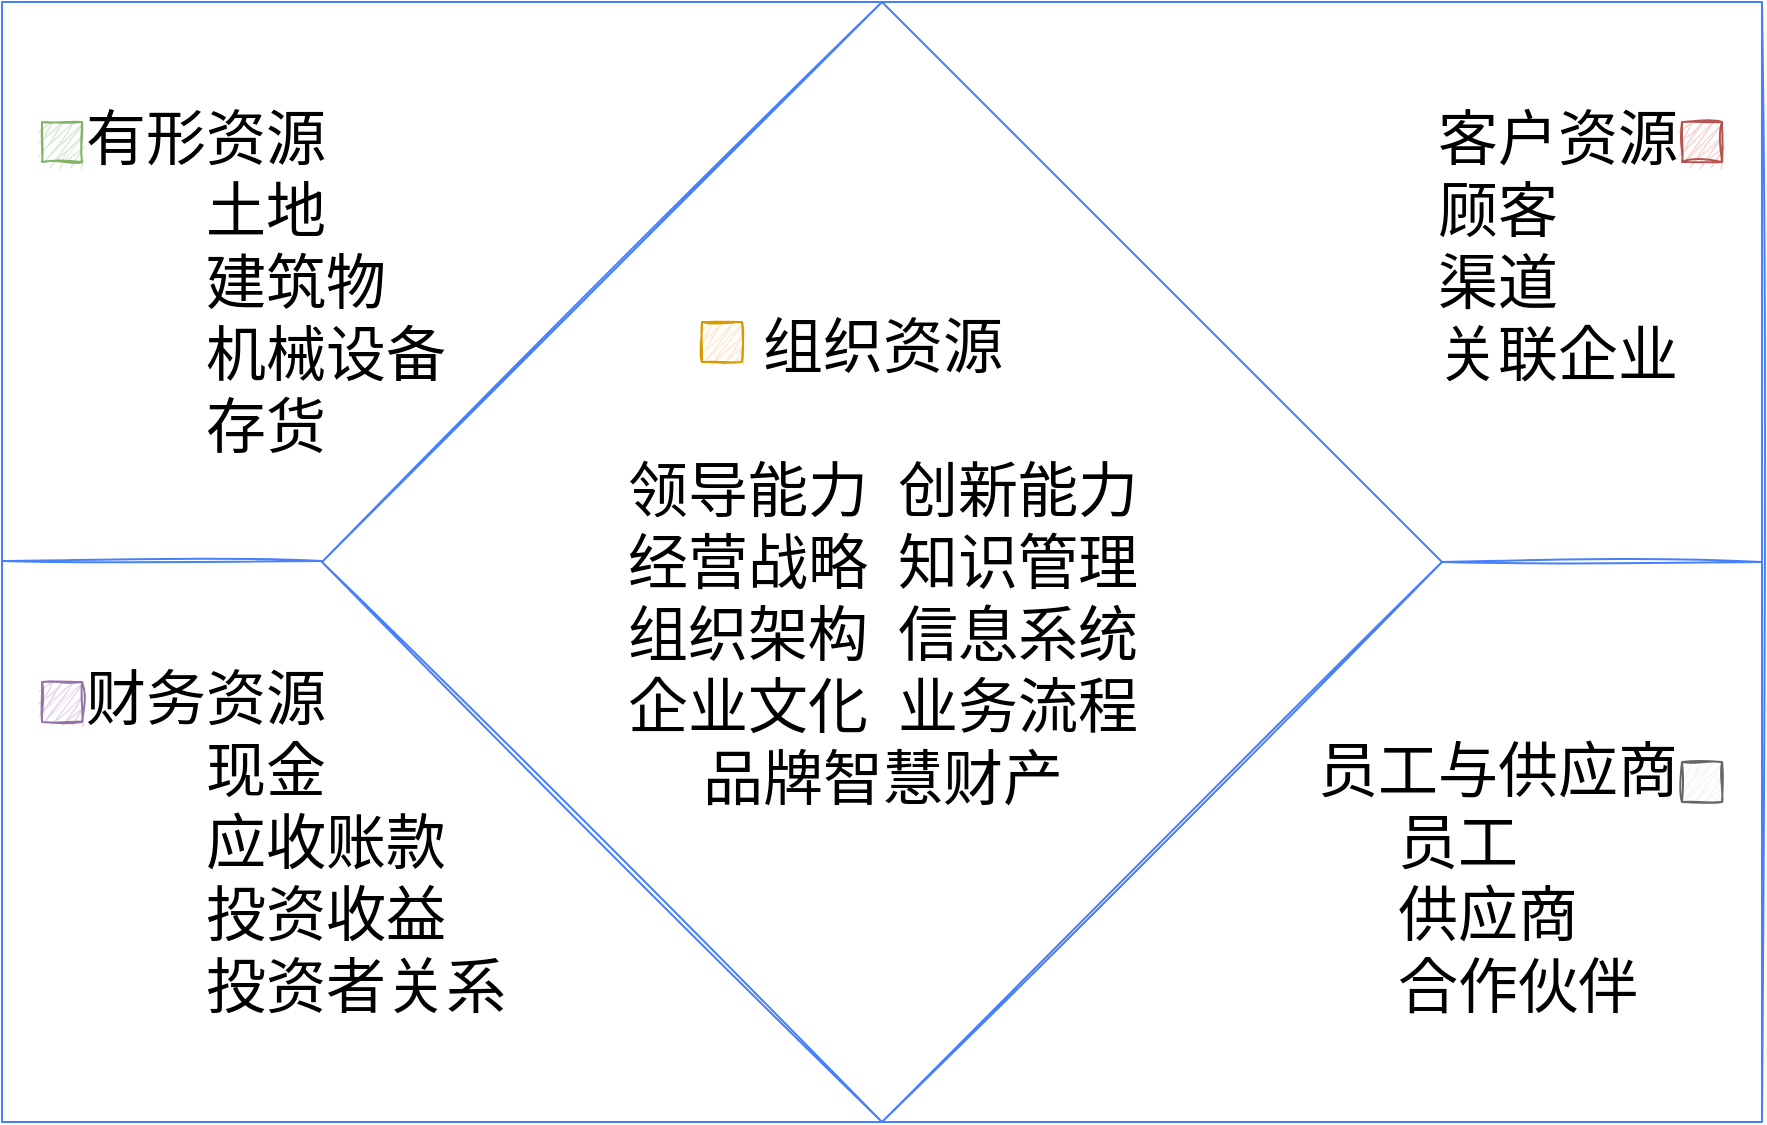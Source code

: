 <mxfile version="16.5.1" type="device"><diagram id="Y9iQJVWoiktOcHkr7fdC" name="Page-1"><mxGraphModel dx="1106" dy="997" grid="1" gridSize="10" guides="1" tooltips="1" connect="1" arrows="1" fold="1" page="1" pageScale="1" pageWidth="1600" pageHeight="900" math="0" shadow="0"><root><mxCell id="0"/><mxCell id="1" parent="0"/><mxCell id="WUud4VXrPzLQvlh7Qrkf-16" value="" style="group" vertex="1" connectable="0" parent="1"><mxGeometry x="40" y="40" width="880" height="560" as="geometry"/></mxCell><mxCell id="WUud4VXrPzLQvlh7Qrkf-1" value="" style="rounded=0;whiteSpace=wrap;html=1;sketch=1;shadow=0;fillColor=none;fontFamily=FZJingLeiS-R-GB;strokeColor=#487FFB;" vertex="1" parent="WUud4VXrPzLQvlh7Qrkf-16"><mxGeometry width="880" height="560" as="geometry"/></mxCell><mxCell id="WUud4VXrPzLQvlh7Qrkf-2" value="&lt;font style=&quot;font-size: 30px&quot;&gt;有形资源&lt;br&gt;&lt;span style=&quot;white-space: pre&quot;&gt;&#9;&lt;/span&gt;土地&lt;br&gt;&lt;span style=&quot;white-space: pre&quot;&gt;&#9;&lt;/span&gt;建筑物&lt;br&gt;&lt;span style=&quot;white-space: pre&quot;&gt;&#9;&lt;/span&gt;机械设备&lt;br&gt;&lt;span style=&quot;white-space: pre&quot;&gt;&#9;&lt;/span&gt;存货&lt;br&gt;&lt;/font&gt;" style="text;html=1;strokeColor=none;fillColor=none;align=left;verticalAlign=middle;whiteSpace=wrap;rounded=0;shadow=1;sketch=1;fontFamily=FZJingLeiS-R-GB;" vertex="1" parent="WUud4VXrPzLQvlh7Qrkf-16"><mxGeometry x="40" y="40" width="250" height="200" as="geometry"/></mxCell><mxCell id="WUud4VXrPzLQvlh7Qrkf-3" value="&lt;font style=&quot;font-size: 30px&quot;&gt;客户资源&lt;br&gt;&lt;/font&gt;&lt;blockquote style=&quot;margin: 0 0 0 40px ; border: none ; padding: 0px&quot;&gt;&lt;blockquote style=&quot;text-align: justify ; margin: 0px 0px 0px 40px ; border: none ; padding: 0px&quot;&gt;&lt;font style=&quot;font-size: 30px&quot;&gt;顾客&lt;/font&gt;&lt;/blockquote&gt;&lt;blockquote style=&quot;text-align: justify ; margin: 0px 0px 0px 40px ; border: none ; padding: 0px&quot;&gt;&lt;font style=&quot;font-size: 30px&quot;&gt;渠道&lt;/font&gt;&lt;/blockquote&gt;&lt;blockquote style=&quot;text-align: justify ; margin: 0px 0px 0px 40px ; border: none ; padding: 0px&quot;&gt;&lt;span style=&quot;font-size: 30px&quot;&gt;关联企业&lt;/span&gt;&lt;/blockquote&gt;&lt;/blockquote&gt;&lt;font style=&quot;font-size: 30px&quot;&gt;&lt;br&gt;&lt;/font&gt;" style="text;html=1;strokeColor=none;fillColor=none;align=right;verticalAlign=middle;whiteSpace=wrap;rounded=0;shadow=1;sketch=1;fontFamily=FZJingLeiS-R-GB;" vertex="1" parent="WUud4VXrPzLQvlh7Qrkf-16"><mxGeometry x="590" y="40" width="250" height="200" as="geometry"/></mxCell><mxCell id="WUud4VXrPzLQvlh7Qrkf-4" value="&lt;font style=&quot;font-size: 30px&quot;&gt;财务资源&lt;br&gt;&lt;span style=&quot;white-space: pre&quot;&gt;&#9;&lt;/span&gt;现金&lt;br&gt;&lt;span style=&quot;white-space: pre&quot;&gt;&#9;&lt;/span&gt;应收账款&lt;br&gt;&lt;span style=&quot;white-space: pre&quot;&gt;&#9;&lt;/span&gt;投资收益&lt;br&gt;&lt;span style=&quot;white-space: pre&quot;&gt;&#9;&lt;/span&gt;投资者关系&lt;br&gt;&lt;/font&gt;" style="text;html=1;strokeColor=none;fillColor=none;align=left;verticalAlign=middle;whiteSpace=wrap;rounded=0;shadow=1;sketch=1;fontFamily=FZJingLeiS-R-GB;" vertex="1" parent="WUud4VXrPzLQvlh7Qrkf-16"><mxGeometry x="40" y="320" width="250" height="200" as="geometry"/></mxCell><mxCell id="WUud4VXrPzLQvlh7Qrkf-5" value="&lt;font style=&quot;font-size: 30px&quot;&gt;&lt;br&gt;员工与供应商&lt;br&gt;&lt;/font&gt;&lt;blockquote style=&quot;margin: 0 0 0 40px ; border: none ; padding: 0px&quot;&gt;&lt;div style=&quot;text-align: justify&quot;&gt;&lt;span style=&quot;font-size: 30px&quot;&gt;员工&lt;/span&gt;&lt;/div&gt;&lt;span style=&quot;font-size: 30px&quot;&gt;&lt;div style=&quot;text-align: justify&quot;&gt;&lt;span&gt;供应商&lt;/span&gt;&lt;/div&gt;&lt;/span&gt;&lt;font style=&quot;font-size: 30px&quot;&gt;&lt;div style=&quot;text-align: justify&quot;&gt;&lt;span&gt;合作伙伴&lt;/span&gt;&lt;/div&gt;&lt;/font&gt;&lt;/blockquote&gt;" style="text;html=1;strokeColor=none;fillColor=none;align=right;verticalAlign=middle;whiteSpace=wrap;rounded=0;shadow=1;sketch=1;fontFamily=FZJingLeiS-R-GB;" vertex="1" parent="WUud4VXrPzLQvlh7Qrkf-16"><mxGeometry x="590" y="320" width="250" height="200" as="geometry"/></mxCell><mxCell id="WUud4VXrPzLQvlh7Qrkf-6" value="" style="rhombus;whiteSpace=wrap;html=1;shadow=0;sketch=1;fontFamily=FZJingLeiS-R-GB;fontSize=30;fillColor=none;strokeColor=#487FFB;" vertex="1" parent="WUud4VXrPzLQvlh7Qrkf-16"><mxGeometry x="160" width="560" height="560" as="geometry"/></mxCell><mxCell id="WUud4VXrPzLQvlh7Qrkf-7" value="&lt;div&gt;&lt;font style=&quot;font-size: 30px&quot;&gt;组织资源&lt;/font&gt;&lt;/div&gt;&lt;div&gt;&lt;font style=&quot;font-size: 30px&quot;&gt;&lt;br&gt;&lt;/font&gt;&lt;/div&gt;&lt;div&gt;&lt;font style=&quot;font-size: 30px&quot;&gt;领导能力&amp;nbsp; 创新能力&lt;/font&gt;&lt;/div&gt;&lt;div&gt;&lt;font style=&quot;font-size: 30px&quot;&gt;经营战略&amp;nbsp; 知识管理&lt;/font&gt;&lt;/div&gt;&lt;div&gt;&lt;font style=&quot;font-size: 30px&quot;&gt;组织架构&amp;nbsp; 信息系统&lt;/font&gt;&lt;/div&gt;&lt;div&gt;&lt;font style=&quot;font-size: 30px&quot;&gt;企业文化&amp;nbsp; 业务流程&lt;/font&gt;&lt;/div&gt;&lt;div&gt;&lt;font style=&quot;font-size: 30px&quot;&gt;品牌智慧财产&lt;/font&gt;&lt;/div&gt;" style="text;html=1;strokeColor=none;fillColor=none;align=center;verticalAlign=middle;whiteSpace=wrap;rounded=0;shadow=1;sketch=1;fontFamily=FZJingLeiS-R-GB;" vertex="1" parent="WUud4VXrPzLQvlh7Qrkf-16"><mxGeometry x="277.5" y="180" width="325" height="200" as="geometry"/></mxCell><mxCell id="WUud4VXrPzLQvlh7Qrkf-9" value="" style="endArrow=none;html=1;rounded=0;fontFamily=FZJingLeiS-R-GB;fontSize=30;sketch=1;strokeColor=#487FFB;" edge="1" parent="WUud4VXrPzLQvlh7Qrkf-16" source="WUud4VXrPzLQvlh7Qrkf-1"><mxGeometry width="50" height="50" relative="1" as="geometry"><mxPoint x="480" y="320" as="sourcePoint"/><mxPoint x="720" y="280" as="targetPoint"/></mxGeometry></mxCell><mxCell id="WUud4VXrPzLQvlh7Qrkf-10" value="" style="endArrow=none;html=1;rounded=0;fontFamily=FZJingLeiS-R-GB;fontSize=30;sketch=1;strokeColor=#487FFB;" edge="1" parent="WUud4VXrPzLQvlh7Qrkf-16"><mxGeometry width="50" height="50" relative="1" as="geometry"><mxPoint x="160" y="279.5" as="sourcePoint"/><mxPoint y="279.5" as="targetPoint"/></mxGeometry></mxCell><mxCell id="WUud4VXrPzLQvlh7Qrkf-11" value="" style="whiteSpace=wrap;html=1;aspect=fixed;shadow=0;sketch=1;fontFamily=FZJingLeiS-R-GB;fontSize=30;fillColor=#f5f5f5;fillStyle=zigzag;fontColor=#333333;strokeColor=#666666;" vertex="1" parent="WUud4VXrPzLQvlh7Qrkf-16"><mxGeometry x="840" y="380" width="20" height="20" as="geometry"/></mxCell><mxCell id="WUud4VXrPzLQvlh7Qrkf-12" value="" style="whiteSpace=wrap;html=1;aspect=fixed;shadow=0;sketch=1;fontFamily=FZJingLeiS-R-GB;fontSize=30;fillColor=#f8cecc;fillStyle=zigzag;strokeColor=#b85450;" vertex="1" parent="WUud4VXrPzLQvlh7Qrkf-16"><mxGeometry x="840" y="60" width="20" height="20" as="geometry"/></mxCell><mxCell id="WUud4VXrPzLQvlh7Qrkf-13" value="" style="whiteSpace=wrap;html=1;aspect=fixed;shadow=0;sketch=1;fontFamily=FZJingLeiS-R-GB;fontSize=30;fillColor=#e1d5e7;fillStyle=zigzag;strokeColor=#9673a6;" vertex="1" parent="WUud4VXrPzLQvlh7Qrkf-16"><mxGeometry x="20" y="340" width="20" height="20" as="geometry"/></mxCell><mxCell id="WUud4VXrPzLQvlh7Qrkf-14" value="" style="whiteSpace=wrap;html=1;aspect=fixed;shadow=0;sketch=1;fontFamily=FZJingLeiS-R-GB;fontSize=30;fillColor=#ffe6cc;fillStyle=zigzag;strokeColor=#d79b00;" vertex="1" parent="WUud4VXrPzLQvlh7Qrkf-16"><mxGeometry x="350" y="160" width="20" height="20" as="geometry"/></mxCell><mxCell id="WUud4VXrPzLQvlh7Qrkf-15" value="" style="whiteSpace=wrap;html=1;aspect=fixed;shadow=0;sketch=1;fontFamily=FZJingLeiS-R-GB;fontSize=30;fillColor=#d5e8d4;fillStyle=zigzag;strokeColor=#82b366;" vertex="1" parent="WUud4VXrPzLQvlh7Qrkf-16"><mxGeometry x="20" y="60" width="20" height="20" as="geometry"/></mxCell></root></mxGraphModel></diagram></mxfile>